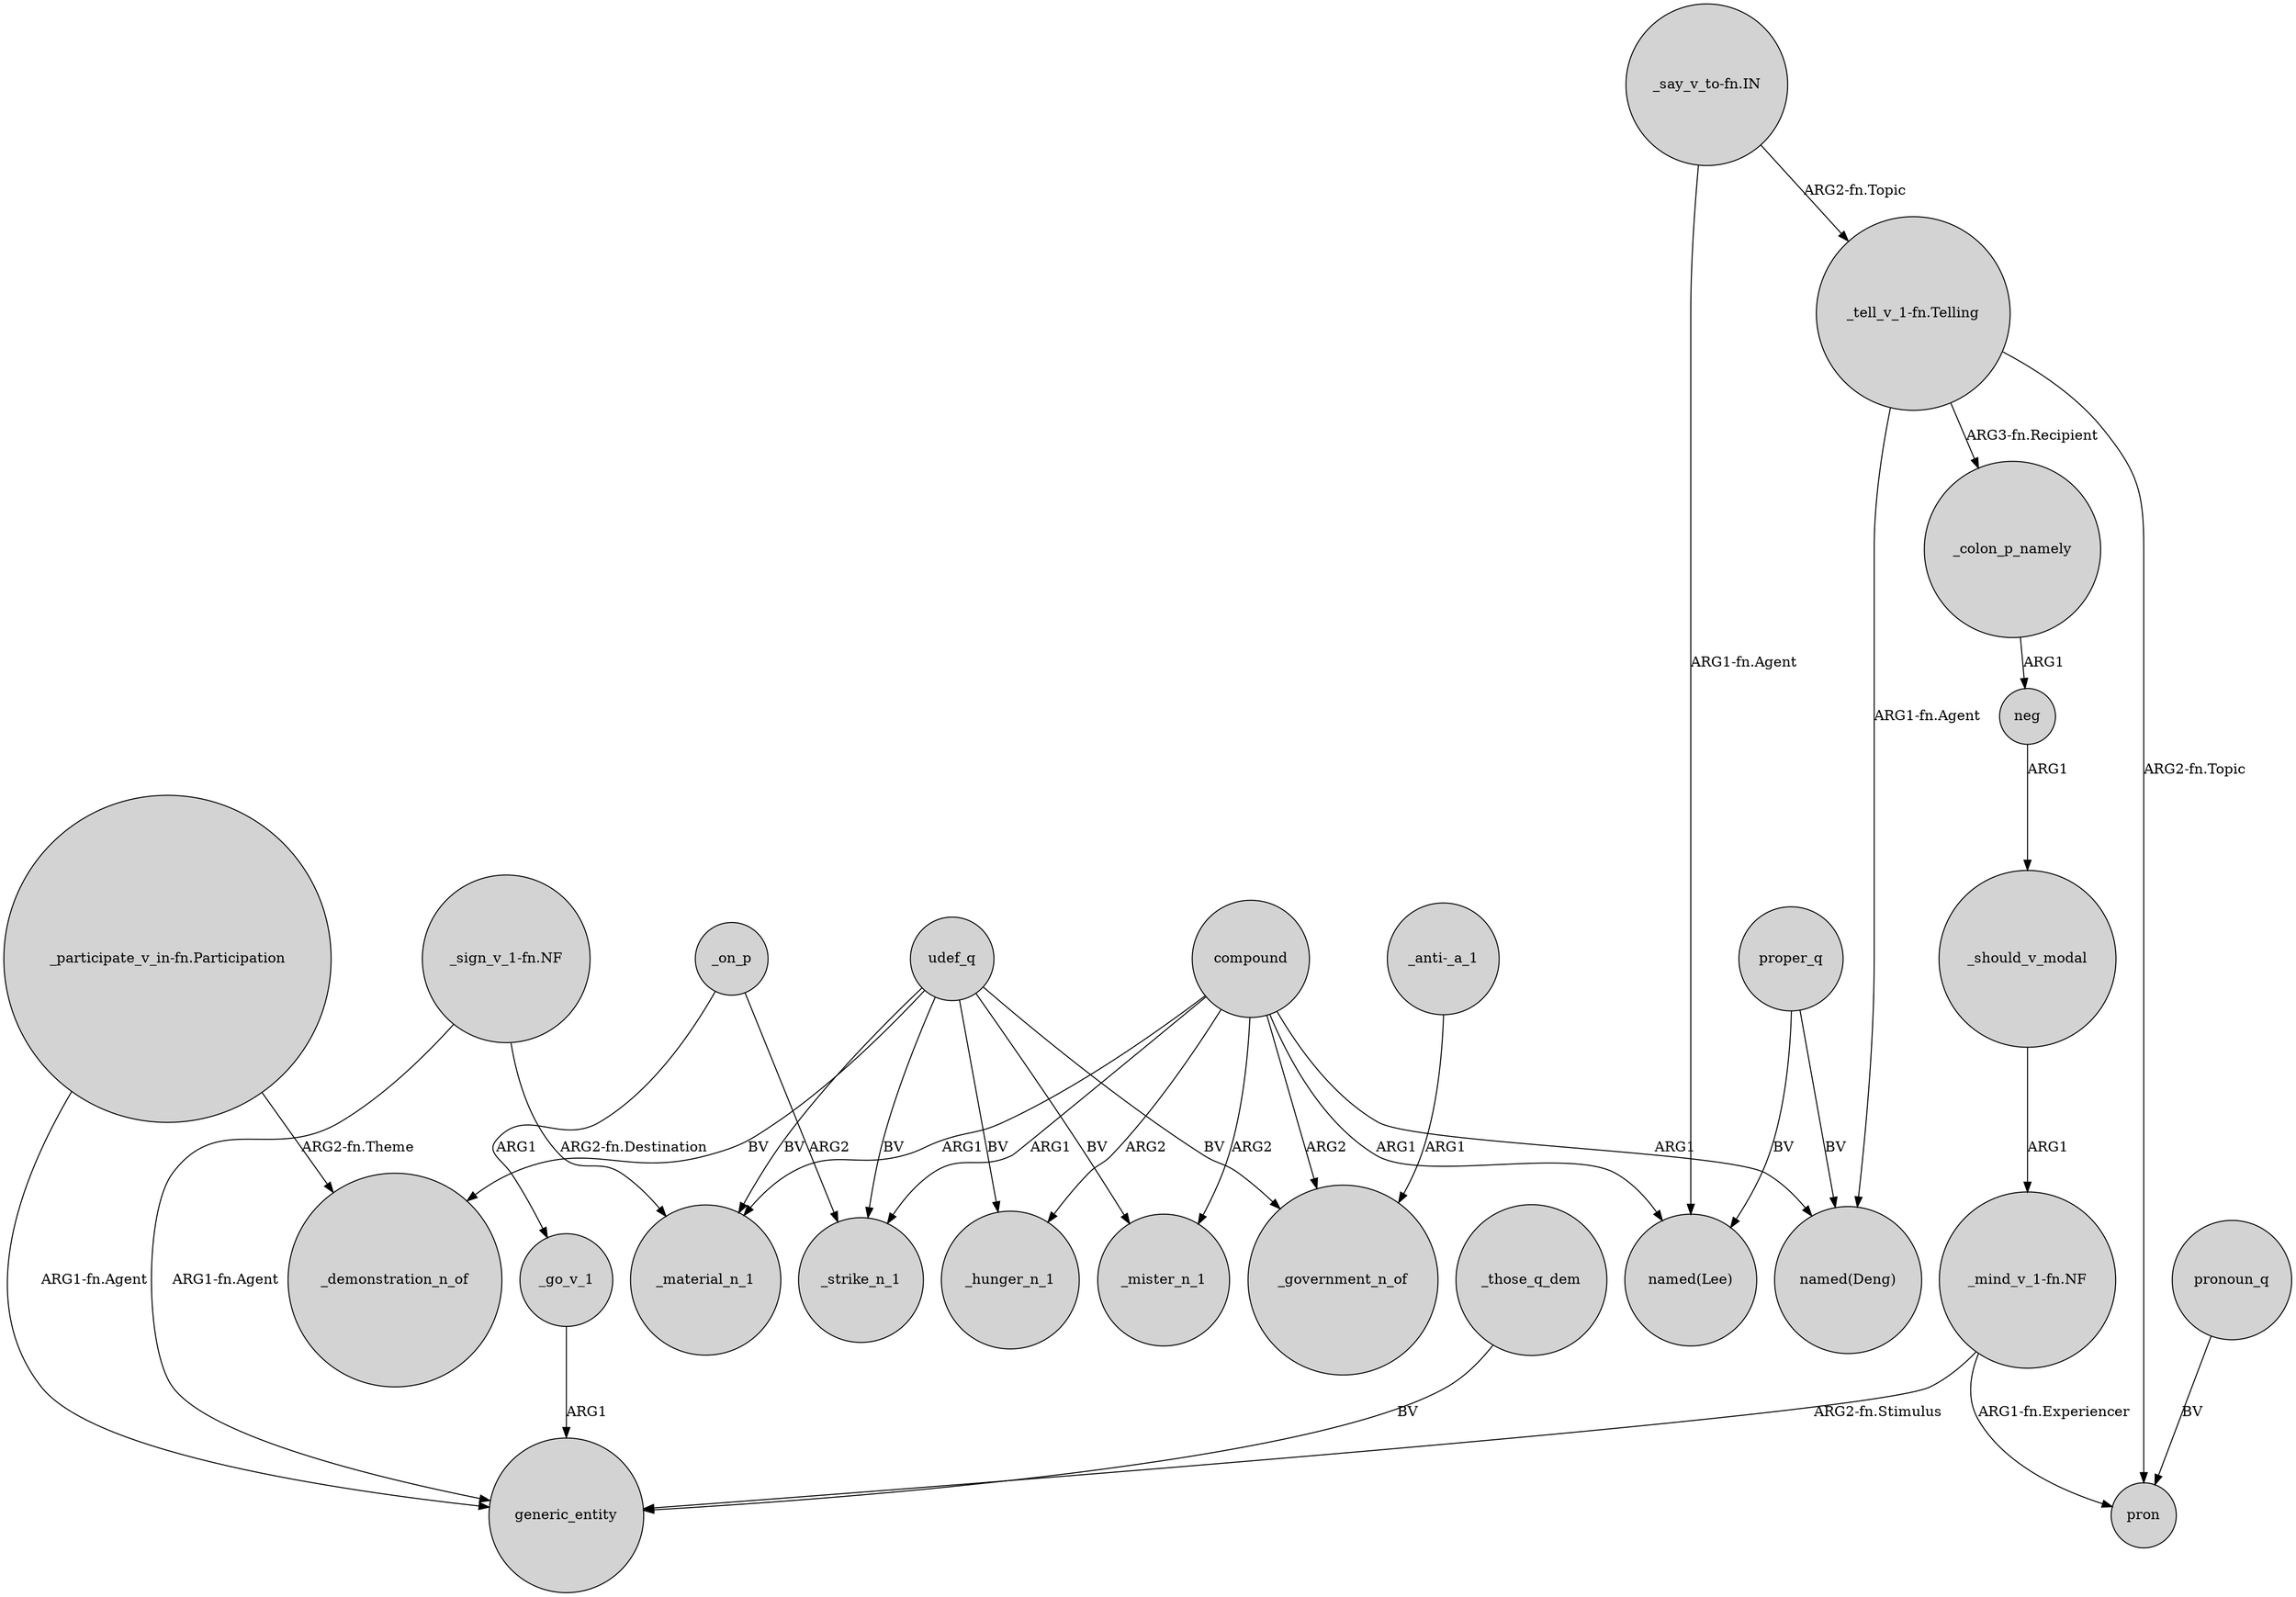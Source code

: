 digraph {
	node [shape=circle style=filled]
	"_tell_v_1-fn.Telling" -> pron [label="ARG2-fn.Topic"]
	compound -> _strike_n_1 [label=ARG1]
	compound -> _hunger_n_1 [label=ARG2]
	_colon_p_namely -> neg [label=ARG1]
	"_sign_v_1-fn.NF" -> generic_entity [label="ARG1-fn.Agent"]
	proper_q -> "named(Lee)" [label=BV]
	neg -> _should_v_modal [label=ARG1]
	_on_p -> _strike_n_1 [label=ARG2]
	compound -> _government_n_of [label=ARG2]
	udef_q -> _government_n_of [label=BV]
	udef_q -> _strike_n_1 [label=BV]
	compound -> _mister_n_1 [label=ARG2]
	compound -> _material_n_1 [label=ARG1]
	udef_q -> _mister_n_1 [label=BV]
	"_participate_v_in-fn.Participation" -> generic_entity [label="ARG1-fn.Agent"]
	udef_q -> _hunger_n_1 [label=BV]
	"_tell_v_1-fn.Telling" -> "named(Deng)" [label="ARG1-fn.Agent"]
	pronoun_q -> pron [label=BV]
	"_sign_v_1-fn.NF" -> _material_n_1 [label="ARG2-fn.Destination"]
	"_mind_v_1-fn.NF" -> generic_entity [label="ARG2-fn.Stimulus"]
	udef_q -> _material_n_1 [label=BV]
	"_tell_v_1-fn.Telling" -> _colon_p_namely [label="ARG3-fn.Recipient"]
	compound -> "named(Deng)" [label=ARG1]
	_on_p -> _go_v_1 [label=ARG1]
	_should_v_modal -> "_mind_v_1-fn.NF" [label=ARG1]
	"_participate_v_in-fn.Participation" -> _demonstration_n_of [label="ARG2-fn.Theme"]
	_go_v_1 -> generic_entity [label=ARG1]
	"_say_v_to-fn.IN" -> "named(Lee)" [label="ARG1-fn.Agent"]
	"_mind_v_1-fn.NF" -> pron [label="ARG1-fn.Experiencer"]
	"_say_v_to-fn.IN" -> "_tell_v_1-fn.Telling" [label="ARG2-fn.Topic"]
	_those_q_dem -> generic_entity [label=BV]
	udef_q -> _demonstration_n_of [label=BV]
	compound -> "named(Lee)" [label=ARG1]
	"_anti-_a_1" -> _government_n_of [label=ARG1]
	proper_q -> "named(Deng)" [label=BV]
}
